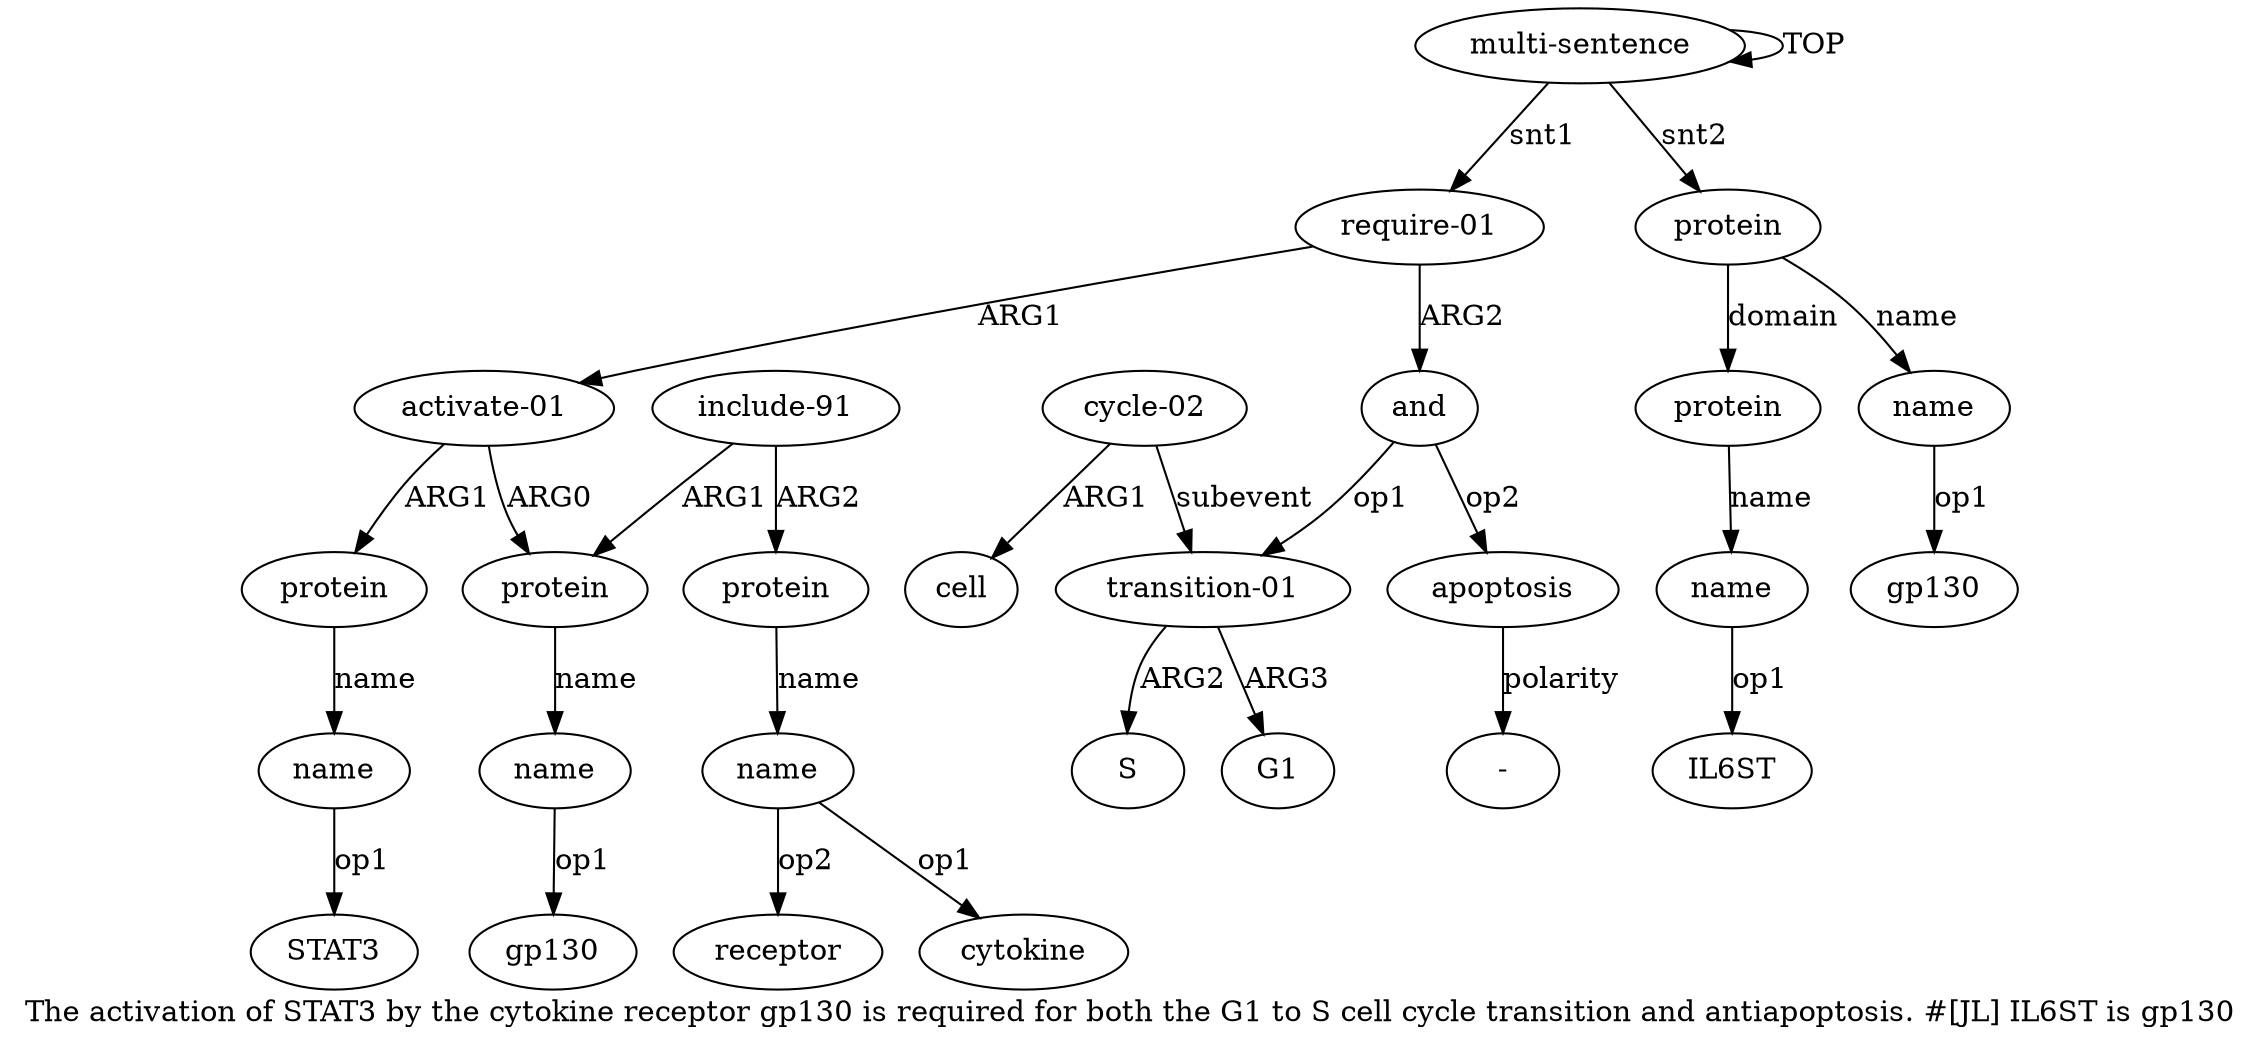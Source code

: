 digraph  {
	graph [label="The activation of STAT3 by the cytokine receptor gp130 is required for both the G1 to S cell cycle transition and antiapoptosis. #[\
JL] IL6ST is gp130"];
	node [label="\N"];
	"a4 gp130"	 [color=black,
		gold_ind=-1,
		gold_label=gp130,
		label=gp130,
		test_ind=-1,
		test_label=gp130];
	a20	 [color=black,
		gold_ind=20,
		gold_label=name,
		label=name,
		test_ind=20,
		test_label=name];
	"a20 IL6ST"	 [color=black,
		gold_ind=-1,
		gold_label=IL6ST,
		label=IL6ST,
		test_ind=-1,
		test_label=IL6ST];
	a20 -> "a20 IL6ST" [key=0,
	color=black,
	gold_label=op1,
	label=op1,
	test_label=op1];
"a16 -" [color=black,
	gold_ind=-1,
	gold_label="-",
	label="-",
	test_ind=-1,
	test_label="-"];
"a7 receptor" [color=black,
	gold_ind=-1,
	gold_label=receptor,
	label=receptor,
	test_ind=-1,
	test_label=receptor];
a15 [color=black,
	gold_ind=15,
	gold_label=cell,
	label=cell,
	test_ind=15,
	test_label=cell];
a14 [color=black,
	gold_ind=14,
	gold_label="cycle-02",
	label="cycle-02",
	test_ind=14,
	test_label="cycle-02"];
a14 -> a15 [key=0,
color=black,
gold_label=ARG1,
label=ARG1,
test_label=ARG1];
a11 [color=black,
gold_ind=11,
gold_label="transition-01",
label="transition-01",
test_ind=11,
test_label="transition-01"];
a14 -> a11 [key=0,
color=black,
gold_label=subevent,
label=subevent,
test_label=subevent];
a17 [color=black,
gold_ind=17,
gold_label=protein,
label=protein,
test_ind=17,
test_label=protein];
a19 [color=black,
gold_ind=19,
gold_label=protein,
label=protein,
test_ind=19,
test_label=protein];
a17 -> a19 [key=0,
color=black,
gold_label=domain,
label=domain,
test_label=domain];
a18 [color=black,
gold_ind=18,
gold_label=name,
label=name,
test_ind=18,
test_label=name];
a17 -> a18 [key=0,
color=black,
gold_label=name,
label=name,
test_label=name];
a16 [color=black,
gold_ind=16,
gold_label=apoptosis,
label=apoptosis,
test_ind=16,
test_label=apoptosis];
a16 -> "a16 -" [key=0,
color=black,
gold_label=polarity,
label=polarity,
test_label=polarity];
a13 [color=black,
gold_ind=13,
gold_label=G1,
label=G1,
test_ind=13,
test_label=G1];
a11 -> a13 [key=0,
color=black,
gold_label=ARG3,
label=ARG3,
test_label=ARG3];
a12 [color=black,
gold_ind=12,
gold_label=S,
label=S,
test_ind=12,
test_label=S];
a11 -> a12 [key=0,
color=black,
gold_label=ARG2,
label=ARG2,
test_label=ARG2];
a10 [color=black,
gold_ind=10,
gold_label=and,
label=and,
test_ind=10,
test_label=and];
a10 -> a16 [key=0,
color=black,
gold_label=op2,
label=op2,
test_label=op2];
a10 -> a11 [key=0,
color=black,
gold_label=op1,
label=op1,
test_label=op1];
"a18 gp130" [color=black,
gold_ind=-1,
gold_label=gp130,
label=gp130,
test_ind=-1,
test_label=gp130];
a19 -> a20 [key=0,
color=black,
gold_label=name,
label=name,
test_label=name];
a18 -> "a18 gp130" [key=0,
color=black,
gold_label=op1,
label=op1,
test_label=op1];
a1 [color=black,
gold_ind=1,
gold_label="require-01",
label="require-01",
test_ind=1,
test_label="require-01"];
a1 -> a10 [key=0,
color=black,
gold_label=ARG2,
label=ARG2,
test_label=ARG2];
a2 [color=black,
gold_ind=2,
gold_label="activate-01",
label="activate-01",
test_ind=2,
test_label="activate-01"];
a1 -> a2 [key=0,
color=black,
gold_label=ARG1,
label=ARG1,
test_label=ARG1];
a0 [color=black,
gold_ind=0,
gold_label="multi-sentence",
label="multi-sentence",
test_ind=0,
test_label="multi-sentence"];
a0 -> a17 [key=0,
color=black,
gold_label=snt2,
label=snt2,
test_label=snt2];
a0 -> a1 [key=0,
color=black,
gold_label=snt1,
label=snt1,
test_label=snt1];
a0 -> a0 [key=0,
color=black,
gold_label=TOP,
label=TOP,
test_label=TOP];
a3 [color=black,
gold_ind=3,
gold_label=protein,
label=protein,
test_ind=3,
test_label=protein];
a4 [color=black,
gold_ind=4,
gold_label=name,
label=name,
test_ind=4,
test_label=name];
a3 -> a4 [key=0,
color=black,
gold_label=name,
label=name,
test_label=name];
a2 -> a3 [key=0,
color=black,
gold_label=ARG0,
label=ARG0,
test_label=ARG0];
a8 [color=black,
gold_ind=8,
gold_label=protein,
label=protein,
test_ind=8,
test_label=protein];
a2 -> a8 [key=0,
color=black,
gold_label=ARG1,
label=ARG1,
test_label=ARG1];
a5 [color=black,
gold_ind=5,
gold_label="include-91",
label="include-91",
test_ind=5,
test_label="include-91"];
a5 -> a3 [key=0,
color=black,
gold_label=ARG1,
label=ARG1,
test_label=ARG1];
a6 [color=black,
gold_ind=6,
gold_label=protein,
label=protein,
test_ind=6,
test_label=protein];
a5 -> a6 [key=0,
color=black,
gold_label=ARG2,
label=ARG2,
test_label=ARG2];
a4 -> "a4 gp130" [key=0,
color=black,
gold_label=op1,
label=op1,
test_label=op1];
a7 [color=black,
gold_ind=7,
gold_label=name,
label=name,
test_ind=7,
test_label=name];
a7 -> "a7 receptor" [key=0,
color=black,
gold_label=op2,
label=op2,
test_label=op2];
"a7 cytokine" [color=black,
gold_ind=-1,
gold_label=cytokine,
label=cytokine,
test_ind=-1,
test_label=cytokine];
a7 -> "a7 cytokine" [key=0,
color=black,
gold_label=op1,
label=op1,
test_label=op1];
a6 -> a7 [key=0,
color=black,
gold_label=name,
label=name,
test_label=name];
a9 [color=black,
gold_ind=9,
gold_label=name,
label=name,
test_ind=9,
test_label=name];
"a9 STAT3" [color=black,
gold_ind=-1,
gold_label=STAT3,
label=STAT3,
test_ind=-1,
test_label=STAT3];
a9 -> "a9 STAT3" [key=0,
color=black,
gold_label=op1,
label=op1,
test_label=op1];
a8 -> a9 [key=0,
color=black,
gold_label=name,
label=name,
test_label=name];
}
